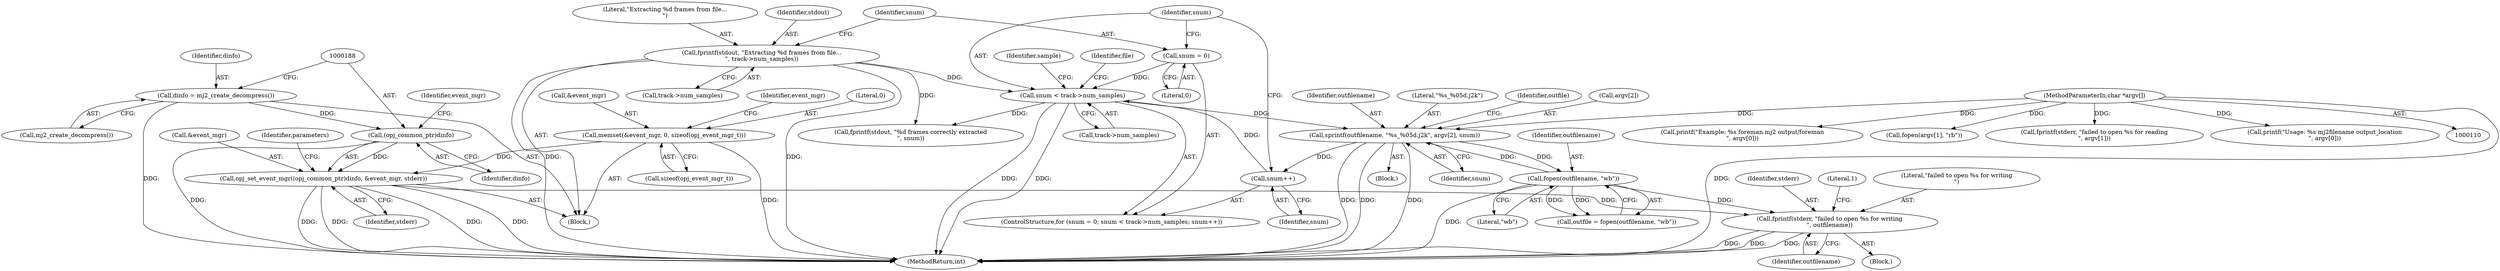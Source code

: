 digraph "0_openjpeg_6d8c0c06ee32dc03ba80acd48334e98728e56cf5@API" {
"1000310" [label="(Call,fprintf(stderr, \"failed to open %s for writing\n\", outfilename))"];
"1000186" [label="(Call,opj_set_event_mgr((opj_common_ptr)dinfo, &event_mgr, stderr))"];
"1000187" [label="(Call,(opj_common_ptr)dinfo)"];
"1000183" [label="(Call,dinfo = mj2_create_decompress())"];
"1000162" [label="(Call,memset(&event_mgr, 0, sizeof(opj_event_mgr_t)))"];
"1000303" [label="(Call,fopen(outfilename, \"wb\"))"];
"1000294" [label="(Call,sprintf(outfilename, \"%s_%05d.j2k\", argv[2], snum))"];
"1000112" [label="(MethodParameterIn,char *argv[])"];
"1000251" [label="(Call,snum < track->num_samples)"];
"1000256" [label="(Call,snum++)"];
"1000248" [label="(Call,snum = 0)"];
"1000241" [label="(Call,fprintf(stdout, \"Extracting %d frames from file...\n\", track->num_samples))"];
"1000311" [label="(Identifier,stderr)"];
"1000170" [label="(Identifier,event_mgr)"];
"1000191" [label="(Identifier,event_mgr)"];
"1000165" [label="(Literal,0)"];
"1000296" [label="(Literal,\"%s_%05d.j2k\")"];
"1000302" [label="(Identifier,outfile)"];
"1000257" [label="(Identifier,snum)"];
"1000183" [label="(Call,dinfo = mj2_create_decompress())"];
"1000195" [label="(Identifier,parameters)"];
"1000258" [label="(Block,)"];
"1000253" [label="(Call,track->num_samples)"];
"1000163" [label="(Call,&event_mgr)"];
"1000297" [label="(Call,argv[2])"];
"1000315" [label="(Literal,1)"];
"1000251" [label="(Call,snum < track->num_samples)"];
"1000244" [label="(Call,track->num_samples)"];
"1000303" [label="(Call,fopen(outfilename, \"wb\"))"];
"1000304" [label="(Identifier,outfilename)"];
"1000136" [label="(Call,printf(\"Example: %s foreman.mj2 output/foreman\n\", argv[0]))"];
"1000300" [label="(Identifier,snum)"];
"1000112" [label="(MethodParameterIn,char *argv[])"];
"1000310" [label="(Call,fprintf(stderr, \"failed to open %s for writing\n\", outfilename))"];
"1000166" [label="(Call,sizeof(opj_event_mgr_t))"];
"1000145" [label="(Call,fopen(argv[1], \"rb\"))"];
"1000250" [label="(Literal,0)"];
"1000346" [label="(MethodReturn,int)"];
"1000189" [label="(Identifier,dinfo)"];
"1000248" [label="(Call,snum = 0)"];
"1000154" [label="(Call,fprintf(stderr, \"failed to open %s for reading\n\", argv[1]))"];
"1000312" [label="(Literal,\"failed to open %s for writing\n\")"];
"1000190" [label="(Call,&event_mgr)"];
"1000241" [label="(Call,fprintf(stdout, \"Extracting %d frames from file...\n\", track->num_samples))"];
"1000249" [label="(Identifier,snum)"];
"1000330" [label="(Identifier,file)"];
"1000295" [label="(Identifier,outfilename)"];
"1000187" [label="(Call,(opj_common_ptr)dinfo)"];
"1000260" [label="(Identifier,sample)"];
"1000192" [label="(Identifier,stderr)"];
"1000309" [label="(Block,)"];
"1000184" [label="(Identifier,dinfo)"];
"1000113" [label="(Block,)"];
"1000162" [label="(Call,memset(&event_mgr, 0, sizeof(opj_event_mgr_t)))"];
"1000256" [label="(Call,snum++)"];
"1000185" [label="(Call,mj2_create_decompress())"];
"1000252" [label="(Identifier,snum)"];
"1000242" [label="(Identifier,stdout)"];
"1000301" [label="(Call,outfile = fopen(outfilename, \"wb\"))"];
"1000313" [label="(Identifier,outfilename)"];
"1000331" [label="(Call,fprintf(stdout, \"%d frames correctly extracted\n\", snum))"];
"1000294" [label="(Call,sprintf(outfilename, \"%s_%05d.j2k\", argv[2], snum))"];
"1000243" [label="(Literal,\"Extracting %d frames from file...\n\")"];
"1000305" [label="(Literal,\"wb\")"];
"1000247" [label="(ControlStructure,for (snum = 0; snum < track->num_samples; snum++))"];
"1000186" [label="(Call,opj_set_event_mgr((opj_common_ptr)dinfo, &event_mgr, stderr))"];
"1000131" [label="(Call,printf(\"Usage: %s mj2filename output_location\n\", argv[0]))"];
"1000310" -> "1000309"  [label="AST: "];
"1000310" -> "1000313"  [label="CFG: "];
"1000311" -> "1000310"  [label="AST: "];
"1000312" -> "1000310"  [label="AST: "];
"1000313" -> "1000310"  [label="AST: "];
"1000315" -> "1000310"  [label="CFG: "];
"1000310" -> "1000346"  [label="DDG: "];
"1000310" -> "1000346"  [label="DDG: "];
"1000310" -> "1000346"  [label="DDG: "];
"1000186" -> "1000310"  [label="DDG: "];
"1000303" -> "1000310"  [label="DDG: "];
"1000186" -> "1000113"  [label="AST: "];
"1000186" -> "1000192"  [label="CFG: "];
"1000187" -> "1000186"  [label="AST: "];
"1000190" -> "1000186"  [label="AST: "];
"1000192" -> "1000186"  [label="AST: "];
"1000195" -> "1000186"  [label="CFG: "];
"1000186" -> "1000346"  [label="DDG: "];
"1000186" -> "1000346"  [label="DDG: "];
"1000186" -> "1000346"  [label="DDG: "];
"1000186" -> "1000346"  [label="DDG: "];
"1000187" -> "1000186"  [label="DDG: "];
"1000162" -> "1000186"  [label="DDG: "];
"1000187" -> "1000189"  [label="CFG: "];
"1000188" -> "1000187"  [label="AST: "];
"1000189" -> "1000187"  [label="AST: "];
"1000191" -> "1000187"  [label="CFG: "];
"1000187" -> "1000346"  [label="DDG: "];
"1000183" -> "1000187"  [label="DDG: "];
"1000183" -> "1000113"  [label="AST: "];
"1000183" -> "1000185"  [label="CFG: "];
"1000184" -> "1000183"  [label="AST: "];
"1000185" -> "1000183"  [label="AST: "];
"1000188" -> "1000183"  [label="CFG: "];
"1000183" -> "1000346"  [label="DDG: "];
"1000162" -> "1000113"  [label="AST: "];
"1000162" -> "1000166"  [label="CFG: "];
"1000163" -> "1000162"  [label="AST: "];
"1000165" -> "1000162"  [label="AST: "];
"1000166" -> "1000162"  [label="AST: "];
"1000170" -> "1000162"  [label="CFG: "];
"1000162" -> "1000346"  [label="DDG: "];
"1000303" -> "1000301"  [label="AST: "];
"1000303" -> "1000305"  [label="CFG: "];
"1000304" -> "1000303"  [label="AST: "];
"1000305" -> "1000303"  [label="AST: "];
"1000301" -> "1000303"  [label="CFG: "];
"1000303" -> "1000346"  [label="DDG: "];
"1000303" -> "1000294"  [label="DDG: "];
"1000303" -> "1000301"  [label="DDG: "];
"1000303" -> "1000301"  [label="DDG: "];
"1000294" -> "1000303"  [label="DDG: "];
"1000294" -> "1000258"  [label="AST: "];
"1000294" -> "1000300"  [label="CFG: "];
"1000295" -> "1000294"  [label="AST: "];
"1000296" -> "1000294"  [label="AST: "];
"1000297" -> "1000294"  [label="AST: "];
"1000300" -> "1000294"  [label="AST: "];
"1000302" -> "1000294"  [label="CFG: "];
"1000294" -> "1000346"  [label="DDG: "];
"1000294" -> "1000346"  [label="DDG: "];
"1000294" -> "1000346"  [label="DDG: "];
"1000294" -> "1000256"  [label="DDG: "];
"1000112" -> "1000294"  [label="DDG: "];
"1000251" -> "1000294"  [label="DDG: "];
"1000112" -> "1000110"  [label="AST: "];
"1000112" -> "1000346"  [label="DDG: "];
"1000112" -> "1000131"  [label="DDG: "];
"1000112" -> "1000136"  [label="DDG: "];
"1000112" -> "1000145"  [label="DDG: "];
"1000112" -> "1000154"  [label="DDG: "];
"1000251" -> "1000247"  [label="AST: "];
"1000251" -> "1000253"  [label="CFG: "];
"1000252" -> "1000251"  [label="AST: "];
"1000253" -> "1000251"  [label="AST: "];
"1000260" -> "1000251"  [label="CFG: "];
"1000330" -> "1000251"  [label="CFG: "];
"1000251" -> "1000346"  [label="DDG: "];
"1000251" -> "1000346"  [label="DDG: "];
"1000256" -> "1000251"  [label="DDG: "];
"1000248" -> "1000251"  [label="DDG: "];
"1000241" -> "1000251"  [label="DDG: "];
"1000251" -> "1000331"  [label="DDG: "];
"1000256" -> "1000247"  [label="AST: "];
"1000256" -> "1000257"  [label="CFG: "];
"1000257" -> "1000256"  [label="AST: "];
"1000252" -> "1000256"  [label="CFG: "];
"1000248" -> "1000247"  [label="AST: "];
"1000248" -> "1000250"  [label="CFG: "];
"1000249" -> "1000248"  [label="AST: "];
"1000250" -> "1000248"  [label="AST: "];
"1000252" -> "1000248"  [label="CFG: "];
"1000241" -> "1000113"  [label="AST: "];
"1000241" -> "1000244"  [label="CFG: "];
"1000242" -> "1000241"  [label="AST: "];
"1000243" -> "1000241"  [label="AST: "];
"1000244" -> "1000241"  [label="AST: "];
"1000249" -> "1000241"  [label="CFG: "];
"1000241" -> "1000346"  [label="DDG: "];
"1000241" -> "1000346"  [label="DDG: "];
"1000241" -> "1000331"  [label="DDG: "];
}
